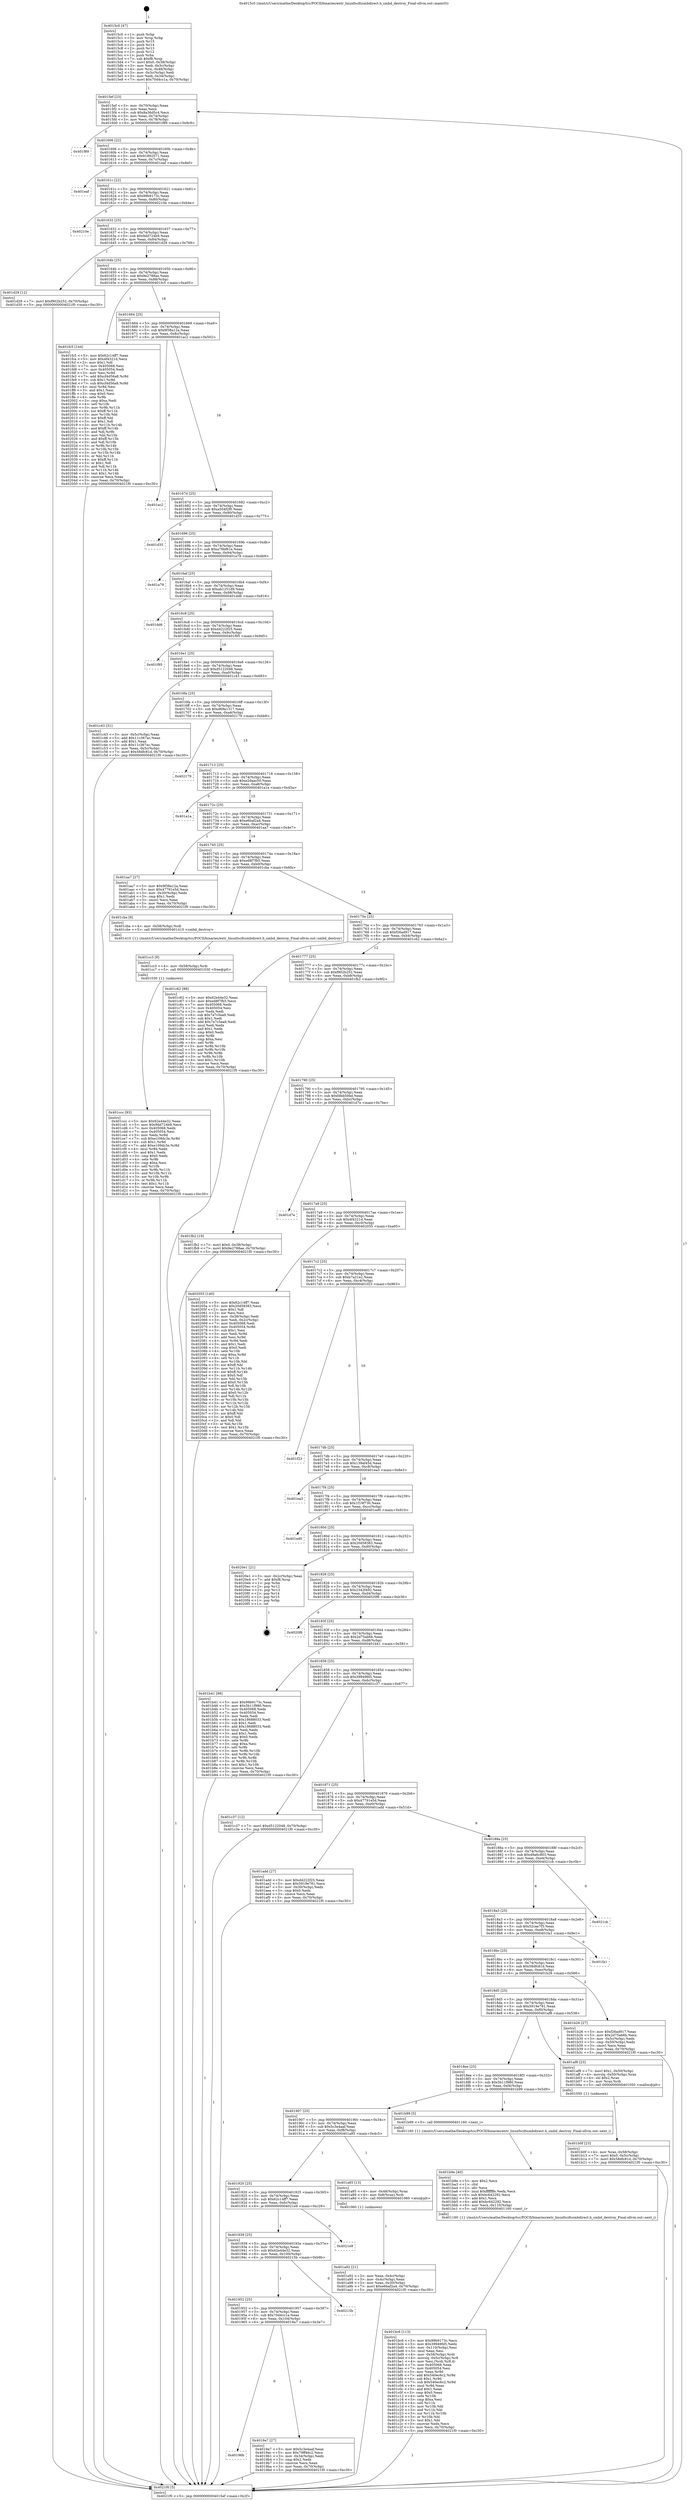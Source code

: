 digraph "0x4015c0" {
  label = "0x4015c0 (/mnt/c/Users/mathe/Desktop/tcc/POCII/binaries/extr_linuxfscifssmbdirect.h_smbd_destroy_Final-ollvm.out::main(0))"
  labelloc = "t"
  node[shape=record]

  Entry [label="",width=0.3,height=0.3,shape=circle,fillcolor=black,style=filled]
  "0x4015ef" [label="{
     0x4015ef [23]\l
     | [instrs]\l
     &nbsp;&nbsp;0x4015ef \<+3\>: mov -0x70(%rbp),%eax\l
     &nbsp;&nbsp;0x4015f2 \<+2\>: mov %eax,%ecx\l
     &nbsp;&nbsp;0x4015f4 \<+6\>: sub $0x8a36d5c4,%ecx\l
     &nbsp;&nbsp;0x4015fa \<+3\>: mov %eax,-0x74(%rbp)\l
     &nbsp;&nbsp;0x4015fd \<+3\>: mov %ecx,-0x78(%rbp)\l
     &nbsp;&nbsp;0x401600 \<+6\>: je 0000000000401f89 \<main+0x9c9\>\l
  }"]
  "0x401f89" [label="{
     0x401f89\l
  }", style=dashed]
  "0x401606" [label="{
     0x401606 [22]\l
     | [instrs]\l
     &nbsp;&nbsp;0x401606 \<+5\>: jmp 000000000040160b \<main+0x4b\>\l
     &nbsp;&nbsp;0x40160b \<+3\>: mov -0x74(%rbp),%eax\l
     &nbsp;&nbsp;0x40160e \<+5\>: sub $0x91892571,%eax\l
     &nbsp;&nbsp;0x401613 \<+3\>: mov %eax,-0x7c(%rbp)\l
     &nbsp;&nbsp;0x401616 \<+6\>: je 0000000000401eaf \<main+0x8ef\>\l
  }"]
  Exit [label="",width=0.3,height=0.3,shape=circle,fillcolor=black,style=filled,peripheries=2]
  "0x401eaf" [label="{
     0x401eaf\l
  }", style=dashed]
  "0x40161c" [label="{
     0x40161c [22]\l
     | [instrs]\l
     &nbsp;&nbsp;0x40161c \<+5\>: jmp 0000000000401621 \<main+0x61\>\l
     &nbsp;&nbsp;0x401621 \<+3\>: mov -0x74(%rbp),%eax\l
     &nbsp;&nbsp;0x401624 \<+5\>: sub $0x99b9173c,%eax\l
     &nbsp;&nbsp;0x401629 \<+3\>: mov %eax,-0x80(%rbp)\l
     &nbsp;&nbsp;0x40162c \<+6\>: je 000000000040210e \<main+0xb4e\>\l
  }"]
  "0x401ccc" [label="{
     0x401ccc [93]\l
     | [instrs]\l
     &nbsp;&nbsp;0x401ccc \<+5\>: mov $0x62e44e32,%eax\l
     &nbsp;&nbsp;0x401cd1 \<+5\>: mov $0x9dd724b9,%ecx\l
     &nbsp;&nbsp;0x401cd6 \<+7\>: mov 0x405068,%edx\l
     &nbsp;&nbsp;0x401cdd \<+7\>: mov 0x405054,%esi\l
     &nbsp;&nbsp;0x401ce4 \<+3\>: mov %edx,%r8d\l
     &nbsp;&nbsp;0x401ce7 \<+7\>: sub $0xe109dc3e,%r8d\l
     &nbsp;&nbsp;0x401cee \<+4\>: sub $0x1,%r8d\l
     &nbsp;&nbsp;0x401cf2 \<+7\>: add $0xe109dc3e,%r8d\l
     &nbsp;&nbsp;0x401cf9 \<+4\>: imul %r8d,%edx\l
     &nbsp;&nbsp;0x401cfd \<+3\>: and $0x1,%edx\l
     &nbsp;&nbsp;0x401d00 \<+3\>: cmp $0x0,%edx\l
     &nbsp;&nbsp;0x401d03 \<+4\>: sete %r9b\l
     &nbsp;&nbsp;0x401d07 \<+3\>: cmp $0xa,%esi\l
     &nbsp;&nbsp;0x401d0a \<+4\>: setl %r10b\l
     &nbsp;&nbsp;0x401d0e \<+3\>: mov %r9b,%r11b\l
     &nbsp;&nbsp;0x401d11 \<+3\>: and %r10b,%r11b\l
     &nbsp;&nbsp;0x401d14 \<+3\>: xor %r10b,%r9b\l
     &nbsp;&nbsp;0x401d17 \<+3\>: or %r9b,%r11b\l
     &nbsp;&nbsp;0x401d1a \<+4\>: test $0x1,%r11b\l
     &nbsp;&nbsp;0x401d1e \<+3\>: cmovne %ecx,%eax\l
     &nbsp;&nbsp;0x401d21 \<+3\>: mov %eax,-0x70(%rbp)\l
     &nbsp;&nbsp;0x401d24 \<+5\>: jmp 00000000004021f0 \<main+0xc30\>\l
  }"]
  "0x40210e" [label="{
     0x40210e\l
  }", style=dashed]
  "0x401632" [label="{
     0x401632 [25]\l
     | [instrs]\l
     &nbsp;&nbsp;0x401632 \<+5\>: jmp 0000000000401637 \<main+0x77\>\l
     &nbsp;&nbsp;0x401637 \<+3\>: mov -0x74(%rbp),%eax\l
     &nbsp;&nbsp;0x40163a \<+5\>: sub $0x9dd724b9,%eax\l
     &nbsp;&nbsp;0x40163f \<+6\>: mov %eax,-0x84(%rbp)\l
     &nbsp;&nbsp;0x401645 \<+6\>: je 0000000000401d29 \<main+0x769\>\l
  }"]
  "0x401cc3" [label="{
     0x401cc3 [9]\l
     | [instrs]\l
     &nbsp;&nbsp;0x401cc3 \<+4\>: mov -0x58(%rbp),%rdi\l
     &nbsp;&nbsp;0x401cc7 \<+5\>: call 0000000000401030 \<free@plt\>\l
     | [calls]\l
     &nbsp;&nbsp;0x401030 \{1\} (unknown)\l
  }"]
  "0x401d29" [label="{
     0x401d29 [12]\l
     | [instrs]\l
     &nbsp;&nbsp;0x401d29 \<+7\>: movl $0xf902b252,-0x70(%rbp)\l
     &nbsp;&nbsp;0x401d30 \<+5\>: jmp 00000000004021f0 \<main+0xc30\>\l
  }"]
  "0x40164b" [label="{
     0x40164b [25]\l
     | [instrs]\l
     &nbsp;&nbsp;0x40164b \<+5\>: jmp 0000000000401650 \<main+0x90\>\l
     &nbsp;&nbsp;0x401650 \<+3\>: mov -0x74(%rbp),%eax\l
     &nbsp;&nbsp;0x401653 \<+5\>: sub $0x9e2788ae,%eax\l
     &nbsp;&nbsp;0x401658 \<+6\>: mov %eax,-0x88(%rbp)\l
     &nbsp;&nbsp;0x40165e \<+6\>: je 0000000000401fc5 \<main+0xa05\>\l
  }"]
  "0x401bc6" [label="{
     0x401bc6 [113]\l
     | [instrs]\l
     &nbsp;&nbsp;0x401bc6 \<+5\>: mov $0x99b9173c,%ecx\l
     &nbsp;&nbsp;0x401bcb \<+5\>: mov $0x39949fd5,%edx\l
     &nbsp;&nbsp;0x401bd0 \<+6\>: mov -0x110(%rbp),%esi\l
     &nbsp;&nbsp;0x401bd6 \<+3\>: imul %eax,%esi\l
     &nbsp;&nbsp;0x401bd9 \<+4\>: mov -0x58(%rbp),%rdi\l
     &nbsp;&nbsp;0x401bdd \<+4\>: movslq -0x5c(%rbp),%r8\l
     &nbsp;&nbsp;0x401be1 \<+4\>: mov %esi,(%rdi,%r8,4)\l
     &nbsp;&nbsp;0x401be5 \<+7\>: mov 0x405068,%eax\l
     &nbsp;&nbsp;0x401bec \<+7\>: mov 0x405054,%esi\l
     &nbsp;&nbsp;0x401bf3 \<+3\>: mov %eax,%r9d\l
     &nbsp;&nbsp;0x401bf6 \<+7\>: add $0x540ec6c2,%r9d\l
     &nbsp;&nbsp;0x401bfd \<+4\>: sub $0x1,%r9d\l
     &nbsp;&nbsp;0x401c01 \<+7\>: sub $0x540ec6c2,%r9d\l
     &nbsp;&nbsp;0x401c08 \<+4\>: imul %r9d,%eax\l
     &nbsp;&nbsp;0x401c0c \<+3\>: and $0x1,%eax\l
     &nbsp;&nbsp;0x401c0f \<+3\>: cmp $0x0,%eax\l
     &nbsp;&nbsp;0x401c12 \<+4\>: sete %r10b\l
     &nbsp;&nbsp;0x401c16 \<+3\>: cmp $0xa,%esi\l
     &nbsp;&nbsp;0x401c19 \<+4\>: setl %r11b\l
     &nbsp;&nbsp;0x401c1d \<+3\>: mov %r10b,%bl\l
     &nbsp;&nbsp;0x401c20 \<+3\>: and %r11b,%bl\l
     &nbsp;&nbsp;0x401c23 \<+3\>: xor %r11b,%r10b\l
     &nbsp;&nbsp;0x401c26 \<+3\>: or %r10b,%bl\l
     &nbsp;&nbsp;0x401c29 \<+3\>: test $0x1,%bl\l
     &nbsp;&nbsp;0x401c2c \<+3\>: cmovne %edx,%ecx\l
     &nbsp;&nbsp;0x401c2f \<+3\>: mov %ecx,-0x70(%rbp)\l
     &nbsp;&nbsp;0x401c32 \<+5\>: jmp 00000000004021f0 \<main+0xc30\>\l
  }"]
  "0x401fc5" [label="{
     0x401fc5 [144]\l
     | [instrs]\l
     &nbsp;&nbsp;0x401fc5 \<+5\>: mov $0x62c14ff7,%eax\l
     &nbsp;&nbsp;0x401fca \<+5\>: mov $0x4f4321d,%ecx\l
     &nbsp;&nbsp;0x401fcf \<+2\>: mov $0x1,%dl\l
     &nbsp;&nbsp;0x401fd1 \<+7\>: mov 0x405068,%esi\l
     &nbsp;&nbsp;0x401fd8 \<+7\>: mov 0x405054,%edi\l
     &nbsp;&nbsp;0x401fdf \<+3\>: mov %esi,%r8d\l
     &nbsp;&nbsp;0x401fe2 \<+7\>: add $0xcf4d56a8,%r8d\l
     &nbsp;&nbsp;0x401fe9 \<+4\>: sub $0x1,%r8d\l
     &nbsp;&nbsp;0x401fed \<+7\>: sub $0xcf4d56a8,%r8d\l
     &nbsp;&nbsp;0x401ff4 \<+4\>: imul %r8d,%esi\l
     &nbsp;&nbsp;0x401ff8 \<+3\>: and $0x1,%esi\l
     &nbsp;&nbsp;0x401ffb \<+3\>: cmp $0x0,%esi\l
     &nbsp;&nbsp;0x401ffe \<+4\>: sete %r9b\l
     &nbsp;&nbsp;0x402002 \<+3\>: cmp $0xa,%edi\l
     &nbsp;&nbsp;0x402005 \<+4\>: setl %r10b\l
     &nbsp;&nbsp;0x402009 \<+3\>: mov %r9b,%r11b\l
     &nbsp;&nbsp;0x40200c \<+4\>: xor $0xff,%r11b\l
     &nbsp;&nbsp;0x402010 \<+3\>: mov %r10b,%bl\l
     &nbsp;&nbsp;0x402013 \<+3\>: xor $0xff,%bl\l
     &nbsp;&nbsp;0x402016 \<+3\>: xor $0x1,%dl\l
     &nbsp;&nbsp;0x402019 \<+3\>: mov %r11b,%r14b\l
     &nbsp;&nbsp;0x40201c \<+4\>: and $0xff,%r14b\l
     &nbsp;&nbsp;0x402020 \<+3\>: and %dl,%r9b\l
     &nbsp;&nbsp;0x402023 \<+3\>: mov %bl,%r15b\l
     &nbsp;&nbsp;0x402026 \<+4\>: and $0xff,%r15b\l
     &nbsp;&nbsp;0x40202a \<+3\>: and %dl,%r10b\l
     &nbsp;&nbsp;0x40202d \<+3\>: or %r9b,%r14b\l
     &nbsp;&nbsp;0x402030 \<+3\>: or %r10b,%r15b\l
     &nbsp;&nbsp;0x402033 \<+3\>: xor %r15b,%r14b\l
     &nbsp;&nbsp;0x402036 \<+3\>: or %bl,%r11b\l
     &nbsp;&nbsp;0x402039 \<+4\>: xor $0xff,%r11b\l
     &nbsp;&nbsp;0x40203d \<+3\>: or $0x1,%dl\l
     &nbsp;&nbsp;0x402040 \<+3\>: and %dl,%r11b\l
     &nbsp;&nbsp;0x402043 \<+3\>: or %r11b,%r14b\l
     &nbsp;&nbsp;0x402046 \<+4\>: test $0x1,%r14b\l
     &nbsp;&nbsp;0x40204a \<+3\>: cmovne %ecx,%eax\l
     &nbsp;&nbsp;0x40204d \<+3\>: mov %eax,-0x70(%rbp)\l
     &nbsp;&nbsp;0x402050 \<+5\>: jmp 00000000004021f0 \<main+0xc30\>\l
  }"]
  "0x401664" [label="{
     0x401664 [25]\l
     | [instrs]\l
     &nbsp;&nbsp;0x401664 \<+5\>: jmp 0000000000401669 \<main+0xa9\>\l
     &nbsp;&nbsp;0x401669 \<+3\>: mov -0x74(%rbp),%eax\l
     &nbsp;&nbsp;0x40166c \<+5\>: sub $0x9f38a12a,%eax\l
     &nbsp;&nbsp;0x401671 \<+6\>: mov %eax,-0x8c(%rbp)\l
     &nbsp;&nbsp;0x401677 \<+6\>: je 0000000000401ac2 \<main+0x502\>\l
  }"]
  "0x401b9e" [label="{
     0x401b9e [40]\l
     | [instrs]\l
     &nbsp;&nbsp;0x401b9e \<+5\>: mov $0x2,%ecx\l
     &nbsp;&nbsp;0x401ba3 \<+1\>: cltd\l
     &nbsp;&nbsp;0x401ba4 \<+2\>: idiv %ecx\l
     &nbsp;&nbsp;0x401ba6 \<+6\>: imul $0xfffffffe,%edx,%ecx\l
     &nbsp;&nbsp;0x401bac \<+6\>: sub $0xbc642292,%ecx\l
     &nbsp;&nbsp;0x401bb2 \<+3\>: add $0x1,%ecx\l
     &nbsp;&nbsp;0x401bb5 \<+6\>: add $0xbc642292,%ecx\l
     &nbsp;&nbsp;0x401bbb \<+6\>: mov %ecx,-0x110(%rbp)\l
     &nbsp;&nbsp;0x401bc1 \<+5\>: call 0000000000401160 \<next_i\>\l
     | [calls]\l
     &nbsp;&nbsp;0x401160 \{1\} (/mnt/c/Users/mathe/Desktop/tcc/POCII/binaries/extr_linuxfscifssmbdirect.h_smbd_destroy_Final-ollvm.out::next_i)\l
  }"]
  "0x401ac2" [label="{
     0x401ac2\l
  }", style=dashed]
  "0x40167d" [label="{
     0x40167d [25]\l
     | [instrs]\l
     &nbsp;&nbsp;0x40167d \<+5\>: jmp 0000000000401682 \<main+0xc2\>\l
     &nbsp;&nbsp;0x401682 \<+3\>: mov -0x74(%rbp),%eax\l
     &nbsp;&nbsp;0x401685 \<+5\>: sub $0xa504f2f0,%eax\l
     &nbsp;&nbsp;0x40168a \<+6\>: mov %eax,-0x90(%rbp)\l
     &nbsp;&nbsp;0x401690 \<+6\>: je 0000000000401d35 \<main+0x775\>\l
  }"]
  "0x401b0f" [label="{
     0x401b0f [23]\l
     | [instrs]\l
     &nbsp;&nbsp;0x401b0f \<+4\>: mov %rax,-0x58(%rbp)\l
     &nbsp;&nbsp;0x401b13 \<+7\>: movl $0x0,-0x5c(%rbp)\l
     &nbsp;&nbsp;0x401b1a \<+7\>: movl $0x58dfc81d,-0x70(%rbp)\l
     &nbsp;&nbsp;0x401b21 \<+5\>: jmp 00000000004021f0 \<main+0xc30\>\l
  }"]
  "0x401d35" [label="{
     0x401d35\l
  }", style=dashed]
  "0x401696" [label="{
     0x401696 [25]\l
     | [instrs]\l
     &nbsp;&nbsp;0x401696 \<+5\>: jmp 000000000040169b \<main+0xdb\>\l
     &nbsp;&nbsp;0x40169b \<+3\>: mov -0x74(%rbp),%eax\l
     &nbsp;&nbsp;0x40169e \<+5\>: sub $0xa76bf61e,%eax\l
     &nbsp;&nbsp;0x4016a3 \<+6\>: mov %eax,-0x94(%rbp)\l
     &nbsp;&nbsp;0x4016a9 \<+6\>: je 0000000000401a79 \<main+0x4b9\>\l
  }"]
  "0x401a92" [label="{
     0x401a92 [21]\l
     | [instrs]\l
     &nbsp;&nbsp;0x401a92 \<+3\>: mov %eax,-0x4c(%rbp)\l
     &nbsp;&nbsp;0x401a95 \<+3\>: mov -0x4c(%rbp),%eax\l
     &nbsp;&nbsp;0x401a98 \<+3\>: mov %eax,-0x30(%rbp)\l
     &nbsp;&nbsp;0x401a9b \<+7\>: movl $0xe6baf2a4,-0x70(%rbp)\l
     &nbsp;&nbsp;0x401aa2 \<+5\>: jmp 00000000004021f0 \<main+0xc30\>\l
  }"]
  "0x401a79" [label="{
     0x401a79\l
  }", style=dashed]
  "0x4016af" [label="{
     0x4016af [25]\l
     | [instrs]\l
     &nbsp;&nbsp;0x4016af \<+5\>: jmp 00000000004016b4 \<main+0xf4\>\l
     &nbsp;&nbsp;0x4016b4 \<+3\>: mov -0x74(%rbp),%eax\l
     &nbsp;&nbsp;0x4016b7 \<+5\>: sub $0xab1251d9,%eax\l
     &nbsp;&nbsp;0x4016bc \<+6\>: mov %eax,-0x98(%rbp)\l
     &nbsp;&nbsp;0x4016c2 \<+6\>: je 0000000000401dd6 \<main+0x816\>\l
  }"]
  "0x4015c0" [label="{
     0x4015c0 [47]\l
     | [instrs]\l
     &nbsp;&nbsp;0x4015c0 \<+1\>: push %rbp\l
     &nbsp;&nbsp;0x4015c1 \<+3\>: mov %rsp,%rbp\l
     &nbsp;&nbsp;0x4015c4 \<+2\>: push %r15\l
     &nbsp;&nbsp;0x4015c6 \<+2\>: push %r14\l
     &nbsp;&nbsp;0x4015c8 \<+2\>: push %r13\l
     &nbsp;&nbsp;0x4015ca \<+2\>: push %r12\l
     &nbsp;&nbsp;0x4015cc \<+1\>: push %rbx\l
     &nbsp;&nbsp;0x4015cd \<+7\>: sub $0xf8,%rsp\l
     &nbsp;&nbsp;0x4015d4 \<+7\>: movl $0x0,-0x38(%rbp)\l
     &nbsp;&nbsp;0x4015db \<+3\>: mov %edi,-0x3c(%rbp)\l
     &nbsp;&nbsp;0x4015de \<+4\>: mov %rsi,-0x48(%rbp)\l
     &nbsp;&nbsp;0x4015e2 \<+3\>: mov -0x3c(%rbp),%edi\l
     &nbsp;&nbsp;0x4015e5 \<+3\>: mov %edi,-0x34(%rbp)\l
     &nbsp;&nbsp;0x4015e8 \<+7\>: movl $0x70d4cc1a,-0x70(%rbp)\l
  }"]
  "0x401dd6" [label="{
     0x401dd6\l
  }", style=dashed]
  "0x4016c8" [label="{
     0x4016c8 [25]\l
     | [instrs]\l
     &nbsp;&nbsp;0x4016c8 \<+5\>: jmp 00000000004016cd \<main+0x10d\>\l
     &nbsp;&nbsp;0x4016cd \<+3\>: mov -0x74(%rbp),%eax\l
     &nbsp;&nbsp;0x4016d0 \<+5\>: sub $0xd4222f25,%eax\l
     &nbsp;&nbsp;0x4016d5 \<+6\>: mov %eax,-0x9c(%rbp)\l
     &nbsp;&nbsp;0x4016db \<+6\>: je 0000000000401f95 \<main+0x9d5\>\l
  }"]
  "0x4021f0" [label="{
     0x4021f0 [5]\l
     | [instrs]\l
     &nbsp;&nbsp;0x4021f0 \<+5\>: jmp 00000000004015ef \<main+0x2f\>\l
  }"]
  "0x401f95" [label="{
     0x401f95\l
  }", style=dashed]
  "0x4016e1" [label="{
     0x4016e1 [25]\l
     | [instrs]\l
     &nbsp;&nbsp;0x4016e1 \<+5\>: jmp 00000000004016e6 \<main+0x126\>\l
     &nbsp;&nbsp;0x4016e6 \<+3\>: mov -0x74(%rbp),%eax\l
     &nbsp;&nbsp;0x4016e9 \<+5\>: sub $0xd5122048,%eax\l
     &nbsp;&nbsp;0x4016ee \<+6\>: mov %eax,-0xa0(%rbp)\l
     &nbsp;&nbsp;0x4016f4 \<+6\>: je 0000000000401c43 \<main+0x683\>\l
  }"]
  "0x40196b" [label="{
     0x40196b\l
  }", style=dashed]
  "0x401c43" [label="{
     0x401c43 [31]\l
     | [instrs]\l
     &nbsp;&nbsp;0x401c43 \<+3\>: mov -0x5c(%rbp),%eax\l
     &nbsp;&nbsp;0x401c46 \<+5\>: add $0x11c367ac,%eax\l
     &nbsp;&nbsp;0x401c4b \<+3\>: add $0x1,%eax\l
     &nbsp;&nbsp;0x401c4e \<+5\>: sub $0x11c367ac,%eax\l
     &nbsp;&nbsp;0x401c53 \<+3\>: mov %eax,-0x5c(%rbp)\l
     &nbsp;&nbsp;0x401c56 \<+7\>: movl $0x58dfc81d,-0x70(%rbp)\l
     &nbsp;&nbsp;0x401c5d \<+5\>: jmp 00000000004021f0 \<main+0xc30\>\l
  }"]
  "0x4016fa" [label="{
     0x4016fa [25]\l
     | [instrs]\l
     &nbsp;&nbsp;0x4016fa \<+5\>: jmp 00000000004016ff \<main+0x13f\>\l
     &nbsp;&nbsp;0x4016ff \<+3\>: mov -0x74(%rbp),%eax\l
     &nbsp;&nbsp;0x401702 \<+5\>: sub $0xd69a1317,%eax\l
     &nbsp;&nbsp;0x401707 \<+6\>: mov %eax,-0xa4(%rbp)\l
     &nbsp;&nbsp;0x40170d \<+6\>: je 0000000000402179 \<main+0xbb9\>\l
  }"]
  "0x4019a7" [label="{
     0x4019a7 [27]\l
     | [instrs]\l
     &nbsp;&nbsp;0x4019a7 \<+5\>: mov $0x5c3e4aaf,%eax\l
     &nbsp;&nbsp;0x4019ac \<+5\>: mov $0x79ff46c2,%ecx\l
     &nbsp;&nbsp;0x4019b1 \<+3\>: mov -0x34(%rbp),%edx\l
     &nbsp;&nbsp;0x4019b4 \<+3\>: cmp $0x2,%edx\l
     &nbsp;&nbsp;0x4019b7 \<+3\>: cmovne %ecx,%eax\l
     &nbsp;&nbsp;0x4019ba \<+3\>: mov %eax,-0x70(%rbp)\l
     &nbsp;&nbsp;0x4019bd \<+5\>: jmp 00000000004021f0 \<main+0xc30\>\l
  }"]
  "0x402179" [label="{
     0x402179\l
  }", style=dashed]
  "0x401713" [label="{
     0x401713 [25]\l
     | [instrs]\l
     &nbsp;&nbsp;0x401713 \<+5\>: jmp 0000000000401718 \<main+0x158\>\l
     &nbsp;&nbsp;0x401718 \<+3\>: mov -0x74(%rbp),%eax\l
     &nbsp;&nbsp;0x40171b \<+5\>: sub $0xe2daac50,%eax\l
     &nbsp;&nbsp;0x401720 \<+6\>: mov %eax,-0xa8(%rbp)\l
     &nbsp;&nbsp;0x401726 \<+6\>: je 0000000000401a1a \<main+0x45a\>\l
  }"]
  "0x401952" [label="{
     0x401952 [25]\l
     | [instrs]\l
     &nbsp;&nbsp;0x401952 \<+5\>: jmp 0000000000401957 \<main+0x397\>\l
     &nbsp;&nbsp;0x401957 \<+3\>: mov -0x74(%rbp),%eax\l
     &nbsp;&nbsp;0x40195a \<+5\>: sub $0x70d4cc1a,%eax\l
     &nbsp;&nbsp;0x40195f \<+6\>: mov %eax,-0x104(%rbp)\l
     &nbsp;&nbsp;0x401965 \<+6\>: je 00000000004019a7 \<main+0x3e7\>\l
  }"]
  "0x401a1a" [label="{
     0x401a1a\l
  }", style=dashed]
  "0x40172c" [label="{
     0x40172c [25]\l
     | [instrs]\l
     &nbsp;&nbsp;0x40172c \<+5\>: jmp 0000000000401731 \<main+0x171\>\l
     &nbsp;&nbsp;0x401731 \<+3\>: mov -0x74(%rbp),%eax\l
     &nbsp;&nbsp;0x401734 \<+5\>: sub $0xe6baf2a4,%eax\l
     &nbsp;&nbsp;0x401739 \<+6\>: mov %eax,-0xac(%rbp)\l
     &nbsp;&nbsp;0x40173f \<+6\>: je 0000000000401aa7 \<main+0x4e7\>\l
  }"]
  "0x40215b" [label="{
     0x40215b\l
  }", style=dashed]
  "0x401aa7" [label="{
     0x401aa7 [27]\l
     | [instrs]\l
     &nbsp;&nbsp;0x401aa7 \<+5\>: mov $0x9f38a12a,%eax\l
     &nbsp;&nbsp;0x401aac \<+5\>: mov $0x47791e5d,%ecx\l
     &nbsp;&nbsp;0x401ab1 \<+3\>: mov -0x30(%rbp),%edx\l
     &nbsp;&nbsp;0x401ab4 \<+3\>: cmp $0x1,%edx\l
     &nbsp;&nbsp;0x401ab7 \<+3\>: cmovl %ecx,%eax\l
     &nbsp;&nbsp;0x401aba \<+3\>: mov %eax,-0x70(%rbp)\l
     &nbsp;&nbsp;0x401abd \<+5\>: jmp 00000000004021f0 \<main+0xc30\>\l
  }"]
  "0x401745" [label="{
     0x401745 [25]\l
     | [instrs]\l
     &nbsp;&nbsp;0x401745 \<+5\>: jmp 000000000040174a \<main+0x18a\>\l
     &nbsp;&nbsp;0x40174a \<+3\>: mov -0x74(%rbp),%eax\l
     &nbsp;&nbsp;0x40174d \<+5\>: sub $0xed8f7fb5,%eax\l
     &nbsp;&nbsp;0x401752 \<+6\>: mov %eax,-0xb0(%rbp)\l
     &nbsp;&nbsp;0x401758 \<+6\>: je 0000000000401cba \<main+0x6fa\>\l
  }"]
  "0x401939" [label="{
     0x401939 [25]\l
     | [instrs]\l
     &nbsp;&nbsp;0x401939 \<+5\>: jmp 000000000040193e \<main+0x37e\>\l
     &nbsp;&nbsp;0x40193e \<+3\>: mov -0x74(%rbp),%eax\l
     &nbsp;&nbsp;0x401941 \<+5\>: sub $0x62e44e32,%eax\l
     &nbsp;&nbsp;0x401946 \<+6\>: mov %eax,-0x100(%rbp)\l
     &nbsp;&nbsp;0x40194c \<+6\>: je 000000000040215b \<main+0xb9b\>\l
  }"]
  "0x401cba" [label="{
     0x401cba [9]\l
     | [instrs]\l
     &nbsp;&nbsp;0x401cba \<+4\>: mov -0x58(%rbp),%rdi\l
     &nbsp;&nbsp;0x401cbe \<+5\>: call 0000000000401410 \<smbd_destroy\>\l
     | [calls]\l
     &nbsp;&nbsp;0x401410 \{1\} (/mnt/c/Users/mathe/Desktop/tcc/POCII/binaries/extr_linuxfscifssmbdirect.h_smbd_destroy_Final-ollvm.out::smbd_destroy)\l
  }"]
  "0x40175e" [label="{
     0x40175e [25]\l
     | [instrs]\l
     &nbsp;&nbsp;0x40175e \<+5\>: jmp 0000000000401763 \<main+0x1a3\>\l
     &nbsp;&nbsp;0x401763 \<+3\>: mov -0x74(%rbp),%eax\l
     &nbsp;&nbsp;0x401766 \<+5\>: sub $0xf26ad917,%eax\l
     &nbsp;&nbsp;0x40176b \<+6\>: mov %eax,-0xb4(%rbp)\l
     &nbsp;&nbsp;0x401771 \<+6\>: je 0000000000401c62 \<main+0x6a2\>\l
  }"]
  "0x4021e9" [label="{
     0x4021e9\l
  }", style=dashed]
  "0x401c62" [label="{
     0x401c62 [88]\l
     | [instrs]\l
     &nbsp;&nbsp;0x401c62 \<+5\>: mov $0x62e44e32,%eax\l
     &nbsp;&nbsp;0x401c67 \<+5\>: mov $0xed8f7fb5,%ecx\l
     &nbsp;&nbsp;0x401c6c \<+7\>: mov 0x405068,%edx\l
     &nbsp;&nbsp;0x401c73 \<+7\>: mov 0x405054,%esi\l
     &nbsp;&nbsp;0x401c7a \<+2\>: mov %edx,%edi\l
     &nbsp;&nbsp;0x401c7c \<+6\>: sub $0x7a7c5ea9,%edi\l
     &nbsp;&nbsp;0x401c82 \<+3\>: sub $0x1,%edi\l
     &nbsp;&nbsp;0x401c85 \<+6\>: add $0x7a7c5ea9,%edi\l
     &nbsp;&nbsp;0x401c8b \<+3\>: imul %edi,%edx\l
     &nbsp;&nbsp;0x401c8e \<+3\>: and $0x1,%edx\l
     &nbsp;&nbsp;0x401c91 \<+3\>: cmp $0x0,%edx\l
     &nbsp;&nbsp;0x401c94 \<+4\>: sete %r8b\l
     &nbsp;&nbsp;0x401c98 \<+3\>: cmp $0xa,%esi\l
     &nbsp;&nbsp;0x401c9b \<+4\>: setl %r9b\l
     &nbsp;&nbsp;0x401c9f \<+3\>: mov %r8b,%r10b\l
     &nbsp;&nbsp;0x401ca2 \<+3\>: and %r9b,%r10b\l
     &nbsp;&nbsp;0x401ca5 \<+3\>: xor %r9b,%r8b\l
     &nbsp;&nbsp;0x401ca8 \<+3\>: or %r8b,%r10b\l
     &nbsp;&nbsp;0x401cab \<+4\>: test $0x1,%r10b\l
     &nbsp;&nbsp;0x401caf \<+3\>: cmovne %ecx,%eax\l
     &nbsp;&nbsp;0x401cb2 \<+3\>: mov %eax,-0x70(%rbp)\l
     &nbsp;&nbsp;0x401cb5 \<+5\>: jmp 00000000004021f0 \<main+0xc30\>\l
  }"]
  "0x401777" [label="{
     0x401777 [25]\l
     | [instrs]\l
     &nbsp;&nbsp;0x401777 \<+5\>: jmp 000000000040177c \<main+0x1bc\>\l
     &nbsp;&nbsp;0x40177c \<+3\>: mov -0x74(%rbp),%eax\l
     &nbsp;&nbsp;0x40177f \<+5\>: sub $0xf902b252,%eax\l
     &nbsp;&nbsp;0x401784 \<+6\>: mov %eax,-0xb8(%rbp)\l
     &nbsp;&nbsp;0x40178a \<+6\>: je 0000000000401fb2 \<main+0x9f2\>\l
  }"]
  "0x401920" [label="{
     0x401920 [25]\l
     | [instrs]\l
     &nbsp;&nbsp;0x401920 \<+5\>: jmp 0000000000401925 \<main+0x365\>\l
     &nbsp;&nbsp;0x401925 \<+3\>: mov -0x74(%rbp),%eax\l
     &nbsp;&nbsp;0x401928 \<+5\>: sub $0x62c14ff7,%eax\l
     &nbsp;&nbsp;0x40192d \<+6\>: mov %eax,-0xfc(%rbp)\l
     &nbsp;&nbsp;0x401933 \<+6\>: je 00000000004021e9 \<main+0xc29\>\l
  }"]
  "0x401fb2" [label="{
     0x401fb2 [19]\l
     | [instrs]\l
     &nbsp;&nbsp;0x401fb2 \<+7\>: movl $0x0,-0x38(%rbp)\l
     &nbsp;&nbsp;0x401fb9 \<+7\>: movl $0x9e2788ae,-0x70(%rbp)\l
     &nbsp;&nbsp;0x401fc0 \<+5\>: jmp 00000000004021f0 \<main+0xc30\>\l
  }"]
  "0x401790" [label="{
     0x401790 [25]\l
     | [instrs]\l
     &nbsp;&nbsp;0x401790 \<+5\>: jmp 0000000000401795 \<main+0x1d5\>\l
     &nbsp;&nbsp;0x401795 \<+3\>: mov -0x74(%rbp),%eax\l
     &nbsp;&nbsp;0x401798 \<+5\>: sub $0xfdbb50bd,%eax\l
     &nbsp;&nbsp;0x40179d \<+6\>: mov %eax,-0xbc(%rbp)\l
     &nbsp;&nbsp;0x4017a3 \<+6\>: je 0000000000401d7e \<main+0x7be\>\l
  }"]
  "0x401a85" [label="{
     0x401a85 [13]\l
     | [instrs]\l
     &nbsp;&nbsp;0x401a85 \<+4\>: mov -0x48(%rbp),%rax\l
     &nbsp;&nbsp;0x401a89 \<+4\>: mov 0x8(%rax),%rdi\l
     &nbsp;&nbsp;0x401a8d \<+5\>: call 0000000000401060 \<atoi@plt\>\l
     | [calls]\l
     &nbsp;&nbsp;0x401060 \{1\} (unknown)\l
  }"]
  "0x401d7e" [label="{
     0x401d7e\l
  }", style=dashed]
  "0x4017a9" [label="{
     0x4017a9 [25]\l
     | [instrs]\l
     &nbsp;&nbsp;0x4017a9 \<+5\>: jmp 00000000004017ae \<main+0x1ee\>\l
     &nbsp;&nbsp;0x4017ae \<+3\>: mov -0x74(%rbp),%eax\l
     &nbsp;&nbsp;0x4017b1 \<+5\>: sub $0x4f4321d,%eax\l
     &nbsp;&nbsp;0x4017b6 \<+6\>: mov %eax,-0xc0(%rbp)\l
     &nbsp;&nbsp;0x4017bc \<+6\>: je 0000000000402055 \<main+0xa95\>\l
  }"]
  "0x401907" [label="{
     0x401907 [25]\l
     | [instrs]\l
     &nbsp;&nbsp;0x401907 \<+5\>: jmp 000000000040190c \<main+0x34c\>\l
     &nbsp;&nbsp;0x40190c \<+3\>: mov -0x74(%rbp),%eax\l
     &nbsp;&nbsp;0x40190f \<+5\>: sub $0x5c3e4aaf,%eax\l
     &nbsp;&nbsp;0x401914 \<+6\>: mov %eax,-0xf8(%rbp)\l
     &nbsp;&nbsp;0x40191a \<+6\>: je 0000000000401a85 \<main+0x4c5\>\l
  }"]
  "0x402055" [label="{
     0x402055 [140]\l
     | [instrs]\l
     &nbsp;&nbsp;0x402055 \<+5\>: mov $0x62c14ff7,%eax\l
     &nbsp;&nbsp;0x40205a \<+5\>: mov $0x20d58383,%ecx\l
     &nbsp;&nbsp;0x40205f \<+2\>: mov $0x1,%dl\l
     &nbsp;&nbsp;0x402061 \<+2\>: xor %esi,%esi\l
     &nbsp;&nbsp;0x402063 \<+3\>: mov -0x38(%rbp),%edi\l
     &nbsp;&nbsp;0x402066 \<+3\>: mov %edi,-0x2c(%rbp)\l
     &nbsp;&nbsp;0x402069 \<+7\>: mov 0x405068,%edi\l
     &nbsp;&nbsp;0x402070 \<+8\>: mov 0x405054,%r8d\l
     &nbsp;&nbsp;0x402078 \<+3\>: sub $0x1,%esi\l
     &nbsp;&nbsp;0x40207b \<+3\>: mov %edi,%r9d\l
     &nbsp;&nbsp;0x40207e \<+3\>: add %esi,%r9d\l
     &nbsp;&nbsp;0x402081 \<+4\>: imul %r9d,%edi\l
     &nbsp;&nbsp;0x402085 \<+3\>: and $0x1,%edi\l
     &nbsp;&nbsp;0x402088 \<+3\>: cmp $0x0,%edi\l
     &nbsp;&nbsp;0x40208b \<+4\>: sete %r10b\l
     &nbsp;&nbsp;0x40208f \<+4\>: cmp $0xa,%r8d\l
     &nbsp;&nbsp;0x402093 \<+4\>: setl %r11b\l
     &nbsp;&nbsp;0x402097 \<+3\>: mov %r10b,%bl\l
     &nbsp;&nbsp;0x40209a \<+3\>: xor $0xff,%bl\l
     &nbsp;&nbsp;0x40209d \<+3\>: mov %r11b,%r14b\l
     &nbsp;&nbsp;0x4020a0 \<+4\>: xor $0xff,%r14b\l
     &nbsp;&nbsp;0x4020a4 \<+3\>: xor $0x0,%dl\l
     &nbsp;&nbsp;0x4020a7 \<+3\>: mov %bl,%r15b\l
     &nbsp;&nbsp;0x4020aa \<+4\>: and $0x0,%r15b\l
     &nbsp;&nbsp;0x4020ae \<+3\>: and %dl,%r10b\l
     &nbsp;&nbsp;0x4020b1 \<+3\>: mov %r14b,%r12b\l
     &nbsp;&nbsp;0x4020b4 \<+4\>: and $0x0,%r12b\l
     &nbsp;&nbsp;0x4020b8 \<+3\>: and %dl,%r11b\l
     &nbsp;&nbsp;0x4020bb \<+3\>: or %r10b,%r15b\l
     &nbsp;&nbsp;0x4020be \<+3\>: or %r11b,%r12b\l
     &nbsp;&nbsp;0x4020c1 \<+3\>: xor %r12b,%r15b\l
     &nbsp;&nbsp;0x4020c4 \<+3\>: or %r14b,%bl\l
     &nbsp;&nbsp;0x4020c7 \<+3\>: xor $0xff,%bl\l
     &nbsp;&nbsp;0x4020ca \<+3\>: or $0x0,%dl\l
     &nbsp;&nbsp;0x4020cd \<+2\>: and %dl,%bl\l
     &nbsp;&nbsp;0x4020cf \<+3\>: or %bl,%r15b\l
     &nbsp;&nbsp;0x4020d2 \<+4\>: test $0x1,%r15b\l
     &nbsp;&nbsp;0x4020d6 \<+3\>: cmovne %ecx,%eax\l
     &nbsp;&nbsp;0x4020d9 \<+3\>: mov %eax,-0x70(%rbp)\l
     &nbsp;&nbsp;0x4020dc \<+5\>: jmp 00000000004021f0 \<main+0xc30\>\l
  }"]
  "0x4017c2" [label="{
     0x4017c2 [25]\l
     | [instrs]\l
     &nbsp;&nbsp;0x4017c2 \<+5\>: jmp 00000000004017c7 \<main+0x207\>\l
     &nbsp;&nbsp;0x4017c7 \<+3\>: mov -0x74(%rbp),%eax\l
     &nbsp;&nbsp;0x4017ca \<+5\>: sub $0xb7a21e2,%eax\l
     &nbsp;&nbsp;0x4017cf \<+6\>: mov %eax,-0xc4(%rbp)\l
     &nbsp;&nbsp;0x4017d5 \<+6\>: je 0000000000401f23 \<main+0x963\>\l
  }"]
  "0x401b99" [label="{
     0x401b99 [5]\l
     | [instrs]\l
     &nbsp;&nbsp;0x401b99 \<+5\>: call 0000000000401160 \<next_i\>\l
     | [calls]\l
     &nbsp;&nbsp;0x401160 \{1\} (/mnt/c/Users/mathe/Desktop/tcc/POCII/binaries/extr_linuxfscifssmbdirect.h_smbd_destroy_Final-ollvm.out::next_i)\l
  }"]
  "0x401f23" [label="{
     0x401f23\l
  }", style=dashed]
  "0x4017db" [label="{
     0x4017db [25]\l
     | [instrs]\l
     &nbsp;&nbsp;0x4017db \<+5\>: jmp 00000000004017e0 \<main+0x220\>\l
     &nbsp;&nbsp;0x4017e0 \<+3\>: mov -0x74(%rbp),%eax\l
     &nbsp;&nbsp;0x4017e3 \<+5\>: sub $0x139af45d,%eax\l
     &nbsp;&nbsp;0x4017e8 \<+6\>: mov %eax,-0xc8(%rbp)\l
     &nbsp;&nbsp;0x4017ee \<+6\>: je 0000000000401ea3 \<main+0x8e3\>\l
  }"]
  "0x4018ee" [label="{
     0x4018ee [25]\l
     | [instrs]\l
     &nbsp;&nbsp;0x4018ee \<+5\>: jmp 00000000004018f3 \<main+0x333\>\l
     &nbsp;&nbsp;0x4018f3 \<+3\>: mov -0x74(%rbp),%eax\l
     &nbsp;&nbsp;0x4018f6 \<+5\>: sub $0x5b11f980,%eax\l
     &nbsp;&nbsp;0x4018fb \<+6\>: mov %eax,-0xf4(%rbp)\l
     &nbsp;&nbsp;0x401901 \<+6\>: je 0000000000401b99 \<main+0x5d9\>\l
  }"]
  "0x401ea3" [label="{
     0x401ea3\l
  }", style=dashed]
  "0x4017f4" [label="{
     0x4017f4 [25]\l
     | [instrs]\l
     &nbsp;&nbsp;0x4017f4 \<+5\>: jmp 00000000004017f9 \<main+0x239\>\l
     &nbsp;&nbsp;0x4017f9 \<+3\>: mov -0x74(%rbp),%eax\l
     &nbsp;&nbsp;0x4017fc \<+5\>: sub $0x1f19f730,%eax\l
     &nbsp;&nbsp;0x401801 \<+6\>: mov %eax,-0xcc(%rbp)\l
     &nbsp;&nbsp;0x401807 \<+6\>: je 0000000000401ed0 \<main+0x910\>\l
  }"]
  "0x401af8" [label="{
     0x401af8 [23]\l
     | [instrs]\l
     &nbsp;&nbsp;0x401af8 \<+7\>: movl $0x1,-0x50(%rbp)\l
     &nbsp;&nbsp;0x401aff \<+4\>: movslq -0x50(%rbp),%rax\l
     &nbsp;&nbsp;0x401b03 \<+4\>: shl $0x2,%rax\l
     &nbsp;&nbsp;0x401b07 \<+3\>: mov %rax,%rdi\l
     &nbsp;&nbsp;0x401b0a \<+5\>: call 0000000000401050 \<malloc@plt\>\l
     | [calls]\l
     &nbsp;&nbsp;0x401050 \{1\} (unknown)\l
  }"]
  "0x401ed0" [label="{
     0x401ed0\l
  }", style=dashed]
  "0x40180d" [label="{
     0x40180d [25]\l
     | [instrs]\l
     &nbsp;&nbsp;0x40180d \<+5\>: jmp 0000000000401812 \<main+0x252\>\l
     &nbsp;&nbsp;0x401812 \<+3\>: mov -0x74(%rbp),%eax\l
     &nbsp;&nbsp;0x401815 \<+5\>: sub $0x20d58383,%eax\l
     &nbsp;&nbsp;0x40181a \<+6\>: mov %eax,-0xd0(%rbp)\l
     &nbsp;&nbsp;0x401820 \<+6\>: je 00000000004020e1 \<main+0xb21\>\l
  }"]
  "0x4018d5" [label="{
     0x4018d5 [25]\l
     | [instrs]\l
     &nbsp;&nbsp;0x4018d5 \<+5\>: jmp 00000000004018da \<main+0x31a\>\l
     &nbsp;&nbsp;0x4018da \<+3\>: mov -0x74(%rbp),%eax\l
     &nbsp;&nbsp;0x4018dd \<+5\>: sub $0x5919e781,%eax\l
     &nbsp;&nbsp;0x4018e2 \<+6\>: mov %eax,-0xf0(%rbp)\l
     &nbsp;&nbsp;0x4018e8 \<+6\>: je 0000000000401af8 \<main+0x538\>\l
  }"]
  "0x4020e1" [label="{
     0x4020e1 [21]\l
     | [instrs]\l
     &nbsp;&nbsp;0x4020e1 \<+3\>: mov -0x2c(%rbp),%eax\l
     &nbsp;&nbsp;0x4020e4 \<+7\>: add $0xf8,%rsp\l
     &nbsp;&nbsp;0x4020eb \<+1\>: pop %rbx\l
     &nbsp;&nbsp;0x4020ec \<+2\>: pop %r12\l
     &nbsp;&nbsp;0x4020ee \<+2\>: pop %r13\l
     &nbsp;&nbsp;0x4020f0 \<+2\>: pop %r14\l
     &nbsp;&nbsp;0x4020f2 \<+2\>: pop %r15\l
     &nbsp;&nbsp;0x4020f4 \<+1\>: pop %rbp\l
     &nbsp;&nbsp;0x4020f5 \<+1\>: ret\l
  }"]
  "0x401826" [label="{
     0x401826 [25]\l
     | [instrs]\l
     &nbsp;&nbsp;0x401826 \<+5\>: jmp 000000000040182b \<main+0x26b\>\l
     &nbsp;&nbsp;0x40182b \<+3\>: mov -0x74(%rbp),%eax\l
     &nbsp;&nbsp;0x40182e \<+5\>: sub $0x2342f492,%eax\l
     &nbsp;&nbsp;0x401833 \<+6\>: mov %eax,-0xd4(%rbp)\l
     &nbsp;&nbsp;0x401839 \<+6\>: je 00000000004020f6 \<main+0xb36\>\l
  }"]
  "0x401b26" [label="{
     0x401b26 [27]\l
     | [instrs]\l
     &nbsp;&nbsp;0x401b26 \<+5\>: mov $0xf26ad917,%eax\l
     &nbsp;&nbsp;0x401b2b \<+5\>: mov $0x2d75ab6b,%ecx\l
     &nbsp;&nbsp;0x401b30 \<+3\>: mov -0x5c(%rbp),%edx\l
     &nbsp;&nbsp;0x401b33 \<+3\>: cmp -0x50(%rbp),%edx\l
     &nbsp;&nbsp;0x401b36 \<+3\>: cmovl %ecx,%eax\l
     &nbsp;&nbsp;0x401b39 \<+3\>: mov %eax,-0x70(%rbp)\l
     &nbsp;&nbsp;0x401b3c \<+5\>: jmp 00000000004021f0 \<main+0xc30\>\l
  }"]
  "0x4020f6" [label="{
     0x4020f6\l
  }", style=dashed]
  "0x40183f" [label="{
     0x40183f [25]\l
     | [instrs]\l
     &nbsp;&nbsp;0x40183f \<+5\>: jmp 0000000000401844 \<main+0x284\>\l
     &nbsp;&nbsp;0x401844 \<+3\>: mov -0x74(%rbp),%eax\l
     &nbsp;&nbsp;0x401847 \<+5\>: sub $0x2d75ab6b,%eax\l
     &nbsp;&nbsp;0x40184c \<+6\>: mov %eax,-0xd8(%rbp)\l
     &nbsp;&nbsp;0x401852 \<+6\>: je 0000000000401b41 \<main+0x581\>\l
  }"]
  "0x4018bc" [label="{
     0x4018bc [25]\l
     | [instrs]\l
     &nbsp;&nbsp;0x4018bc \<+5\>: jmp 00000000004018c1 \<main+0x301\>\l
     &nbsp;&nbsp;0x4018c1 \<+3\>: mov -0x74(%rbp),%eax\l
     &nbsp;&nbsp;0x4018c4 \<+5\>: sub $0x58dfc81d,%eax\l
     &nbsp;&nbsp;0x4018c9 \<+6\>: mov %eax,-0xec(%rbp)\l
     &nbsp;&nbsp;0x4018cf \<+6\>: je 0000000000401b26 \<main+0x566\>\l
  }"]
  "0x401b41" [label="{
     0x401b41 [88]\l
     | [instrs]\l
     &nbsp;&nbsp;0x401b41 \<+5\>: mov $0x99b9173c,%eax\l
     &nbsp;&nbsp;0x401b46 \<+5\>: mov $0x5b11f980,%ecx\l
     &nbsp;&nbsp;0x401b4b \<+7\>: mov 0x405068,%edx\l
     &nbsp;&nbsp;0x401b52 \<+7\>: mov 0x405054,%esi\l
     &nbsp;&nbsp;0x401b59 \<+2\>: mov %edx,%edi\l
     &nbsp;&nbsp;0x401b5b \<+6\>: sub $0x18688033,%edi\l
     &nbsp;&nbsp;0x401b61 \<+3\>: sub $0x1,%edi\l
     &nbsp;&nbsp;0x401b64 \<+6\>: add $0x18688033,%edi\l
     &nbsp;&nbsp;0x401b6a \<+3\>: imul %edi,%edx\l
     &nbsp;&nbsp;0x401b6d \<+3\>: and $0x1,%edx\l
     &nbsp;&nbsp;0x401b70 \<+3\>: cmp $0x0,%edx\l
     &nbsp;&nbsp;0x401b73 \<+4\>: sete %r8b\l
     &nbsp;&nbsp;0x401b77 \<+3\>: cmp $0xa,%esi\l
     &nbsp;&nbsp;0x401b7a \<+4\>: setl %r9b\l
     &nbsp;&nbsp;0x401b7e \<+3\>: mov %r8b,%r10b\l
     &nbsp;&nbsp;0x401b81 \<+3\>: and %r9b,%r10b\l
     &nbsp;&nbsp;0x401b84 \<+3\>: xor %r9b,%r8b\l
     &nbsp;&nbsp;0x401b87 \<+3\>: or %r8b,%r10b\l
     &nbsp;&nbsp;0x401b8a \<+4\>: test $0x1,%r10b\l
     &nbsp;&nbsp;0x401b8e \<+3\>: cmovne %ecx,%eax\l
     &nbsp;&nbsp;0x401b91 \<+3\>: mov %eax,-0x70(%rbp)\l
     &nbsp;&nbsp;0x401b94 \<+5\>: jmp 00000000004021f0 \<main+0xc30\>\l
  }"]
  "0x401858" [label="{
     0x401858 [25]\l
     | [instrs]\l
     &nbsp;&nbsp;0x401858 \<+5\>: jmp 000000000040185d \<main+0x29d\>\l
     &nbsp;&nbsp;0x40185d \<+3\>: mov -0x74(%rbp),%eax\l
     &nbsp;&nbsp;0x401860 \<+5\>: sub $0x39949fd5,%eax\l
     &nbsp;&nbsp;0x401865 \<+6\>: mov %eax,-0xdc(%rbp)\l
     &nbsp;&nbsp;0x40186b \<+6\>: je 0000000000401c37 \<main+0x677\>\l
  }"]
  "0x401fa1" [label="{
     0x401fa1\l
  }", style=dashed]
  "0x401c37" [label="{
     0x401c37 [12]\l
     | [instrs]\l
     &nbsp;&nbsp;0x401c37 \<+7\>: movl $0xd5122048,-0x70(%rbp)\l
     &nbsp;&nbsp;0x401c3e \<+5\>: jmp 00000000004021f0 \<main+0xc30\>\l
  }"]
  "0x401871" [label="{
     0x401871 [25]\l
     | [instrs]\l
     &nbsp;&nbsp;0x401871 \<+5\>: jmp 0000000000401876 \<main+0x2b6\>\l
     &nbsp;&nbsp;0x401876 \<+3\>: mov -0x74(%rbp),%eax\l
     &nbsp;&nbsp;0x401879 \<+5\>: sub $0x47791e5d,%eax\l
     &nbsp;&nbsp;0x40187e \<+6\>: mov %eax,-0xe0(%rbp)\l
     &nbsp;&nbsp;0x401884 \<+6\>: je 0000000000401add \<main+0x51d\>\l
  }"]
  "0x4018a3" [label="{
     0x4018a3 [25]\l
     | [instrs]\l
     &nbsp;&nbsp;0x4018a3 \<+5\>: jmp 00000000004018a8 \<main+0x2e8\>\l
     &nbsp;&nbsp;0x4018a8 \<+3\>: mov -0x74(%rbp),%eax\l
     &nbsp;&nbsp;0x4018ab \<+5\>: sub $0x52cae7f3,%eax\l
     &nbsp;&nbsp;0x4018b0 \<+6\>: mov %eax,-0xe8(%rbp)\l
     &nbsp;&nbsp;0x4018b6 \<+6\>: je 0000000000401fa1 \<main+0x9e1\>\l
  }"]
  "0x401add" [label="{
     0x401add [27]\l
     | [instrs]\l
     &nbsp;&nbsp;0x401add \<+5\>: mov $0xd4222f25,%eax\l
     &nbsp;&nbsp;0x401ae2 \<+5\>: mov $0x5919e781,%ecx\l
     &nbsp;&nbsp;0x401ae7 \<+3\>: mov -0x30(%rbp),%edx\l
     &nbsp;&nbsp;0x401aea \<+3\>: cmp $0x0,%edx\l
     &nbsp;&nbsp;0x401aed \<+3\>: cmove %ecx,%eax\l
     &nbsp;&nbsp;0x401af0 \<+3\>: mov %eax,-0x70(%rbp)\l
     &nbsp;&nbsp;0x401af3 \<+5\>: jmp 00000000004021f0 \<main+0xc30\>\l
  }"]
  "0x40188a" [label="{
     0x40188a [25]\l
     | [instrs]\l
     &nbsp;&nbsp;0x40188a \<+5\>: jmp 000000000040188f \<main+0x2cf\>\l
     &nbsp;&nbsp;0x40188f \<+3\>: mov -0x74(%rbp),%eax\l
     &nbsp;&nbsp;0x401892 \<+5\>: sub $0x49a6c803,%eax\l
     &nbsp;&nbsp;0x401897 \<+6\>: mov %eax,-0xe4(%rbp)\l
     &nbsp;&nbsp;0x40189d \<+6\>: je 00000000004021cb \<main+0xc0b\>\l
  }"]
  "0x4021cb" [label="{
     0x4021cb\l
  }", style=dashed]
  Entry -> "0x4015c0" [label=" 1"]
  "0x4015ef" -> "0x401f89" [label=" 0"]
  "0x4015ef" -> "0x401606" [label=" 18"]
  "0x4020e1" -> Exit [label=" 1"]
  "0x401606" -> "0x401eaf" [label=" 0"]
  "0x401606" -> "0x40161c" [label=" 18"]
  "0x402055" -> "0x4021f0" [label=" 1"]
  "0x40161c" -> "0x40210e" [label=" 0"]
  "0x40161c" -> "0x401632" [label=" 18"]
  "0x401fc5" -> "0x4021f0" [label=" 1"]
  "0x401632" -> "0x401d29" [label=" 1"]
  "0x401632" -> "0x40164b" [label=" 17"]
  "0x401fb2" -> "0x4021f0" [label=" 1"]
  "0x40164b" -> "0x401fc5" [label=" 1"]
  "0x40164b" -> "0x401664" [label=" 16"]
  "0x401d29" -> "0x4021f0" [label=" 1"]
  "0x401664" -> "0x401ac2" [label=" 0"]
  "0x401664" -> "0x40167d" [label=" 16"]
  "0x401ccc" -> "0x4021f0" [label=" 1"]
  "0x40167d" -> "0x401d35" [label=" 0"]
  "0x40167d" -> "0x401696" [label=" 16"]
  "0x401cc3" -> "0x401ccc" [label=" 1"]
  "0x401696" -> "0x401a79" [label=" 0"]
  "0x401696" -> "0x4016af" [label=" 16"]
  "0x401cba" -> "0x401cc3" [label=" 1"]
  "0x4016af" -> "0x401dd6" [label=" 0"]
  "0x4016af" -> "0x4016c8" [label=" 16"]
  "0x401c62" -> "0x4021f0" [label=" 1"]
  "0x4016c8" -> "0x401f95" [label=" 0"]
  "0x4016c8" -> "0x4016e1" [label=" 16"]
  "0x401c43" -> "0x4021f0" [label=" 1"]
  "0x4016e1" -> "0x401c43" [label=" 1"]
  "0x4016e1" -> "0x4016fa" [label=" 15"]
  "0x401c37" -> "0x4021f0" [label=" 1"]
  "0x4016fa" -> "0x402179" [label=" 0"]
  "0x4016fa" -> "0x401713" [label=" 15"]
  "0x401bc6" -> "0x4021f0" [label=" 1"]
  "0x401713" -> "0x401a1a" [label=" 0"]
  "0x401713" -> "0x40172c" [label=" 15"]
  "0x401b99" -> "0x401b9e" [label=" 1"]
  "0x40172c" -> "0x401aa7" [label=" 1"]
  "0x40172c" -> "0x401745" [label=" 14"]
  "0x401b41" -> "0x4021f0" [label=" 1"]
  "0x401745" -> "0x401cba" [label=" 1"]
  "0x401745" -> "0x40175e" [label=" 13"]
  "0x401b0f" -> "0x4021f0" [label=" 1"]
  "0x40175e" -> "0x401c62" [label=" 1"]
  "0x40175e" -> "0x401777" [label=" 12"]
  "0x401af8" -> "0x401b0f" [label=" 1"]
  "0x401777" -> "0x401fb2" [label=" 1"]
  "0x401777" -> "0x401790" [label=" 11"]
  "0x401aa7" -> "0x4021f0" [label=" 1"]
  "0x401790" -> "0x401d7e" [label=" 0"]
  "0x401790" -> "0x4017a9" [label=" 11"]
  "0x401a92" -> "0x4021f0" [label=" 1"]
  "0x4017a9" -> "0x402055" [label=" 1"]
  "0x4017a9" -> "0x4017c2" [label=" 10"]
  "0x4021f0" -> "0x4015ef" [label=" 17"]
  "0x4017c2" -> "0x401f23" [label=" 0"]
  "0x4017c2" -> "0x4017db" [label=" 10"]
  "0x4015c0" -> "0x4015ef" [label=" 1"]
  "0x4017db" -> "0x401ea3" [label=" 0"]
  "0x4017db" -> "0x4017f4" [label=" 10"]
  "0x401952" -> "0x40196b" [label=" 0"]
  "0x4017f4" -> "0x401ed0" [label=" 0"]
  "0x4017f4" -> "0x40180d" [label=" 10"]
  "0x401952" -> "0x4019a7" [label=" 1"]
  "0x40180d" -> "0x4020e1" [label=" 1"]
  "0x40180d" -> "0x401826" [label=" 9"]
  "0x401939" -> "0x401952" [label=" 1"]
  "0x401826" -> "0x4020f6" [label=" 0"]
  "0x401826" -> "0x40183f" [label=" 9"]
  "0x401939" -> "0x40215b" [label=" 0"]
  "0x40183f" -> "0x401b41" [label=" 1"]
  "0x40183f" -> "0x401858" [label=" 8"]
  "0x401920" -> "0x401939" [label=" 1"]
  "0x401858" -> "0x401c37" [label=" 1"]
  "0x401858" -> "0x401871" [label=" 7"]
  "0x401920" -> "0x4021e9" [label=" 0"]
  "0x401871" -> "0x401add" [label=" 1"]
  "0x401871" -> "0x40188a" [label=" 6"]
  "0x401907" -> "0x401920" [label=" 1"]
  "0x40188a" -> "0x4021cb" [label=" 0"]
  "0x40188a" -> "0x4018a3" [label=" 6"]
  "0x401add" -> "0x4021f0" [label=" 1"]
  "0x4018a3" -> "0x401fa1" [label=" 0"]
  "0x4018a3" -> "0x4018bc" [label=" 6"]
  "0x401b26" -> "0x4021f0" [label=" 2"]
  "0x4018bc" -> "0x401b26" [label=" 2"]
  "0x4018bc" -> "0x4018d5" [label=" 4"]
  "0x401b9e" -> "0x401bc6" [label=" 1"]
  "0x4018d5" -> "0x401af8" [label=" 1"]
  "0x4018d5" -> "0x4018ee" [label=" 3"]
  "0x4019a7" -> "0x4021f0" [label=" 1"]
  "0x4018ee" -> "0x401b99" [label=" 1"]
  "0x4018ee" -> "0x401907" [label=" 2"]
  "0x401a85" -> "0x401a92" [label=" 1"]
  "0x401907" -> "0x401a85" [label=" 1"]
}
